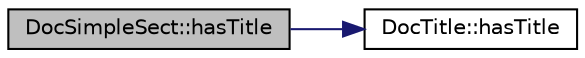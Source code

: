digraph "DocSimpleSect::hasTitle"
{
 // LATEX_PDF_SIZE
  edge [fontname="Helvetica",fontsize="10",labelfontname="Helvetica",labelfontsize="10"];
  node [fontname="Helvetica",fontsize="10",shape=record];
  rankdir="LR";
  Node1 [label="DocSimpleSect::hasTitle",height=0.2,width=0.4,color="black", fillcolor="grey75", style="filled", fontcolor="black",tooltip=" "];
  Node1 -> Node2 [color="midnightblue",fontsize="10",style="solid",fontname="Helvetica"];
  Node2 [label="DocTitle::hasTitle",height=0.2,width=0.4,color="black", fillcolor="white", style="filled",URL="$classDocTitle.html#ae27763e0e3579fbd9d2d67e7fbebda47",tooltip=" "];
}
